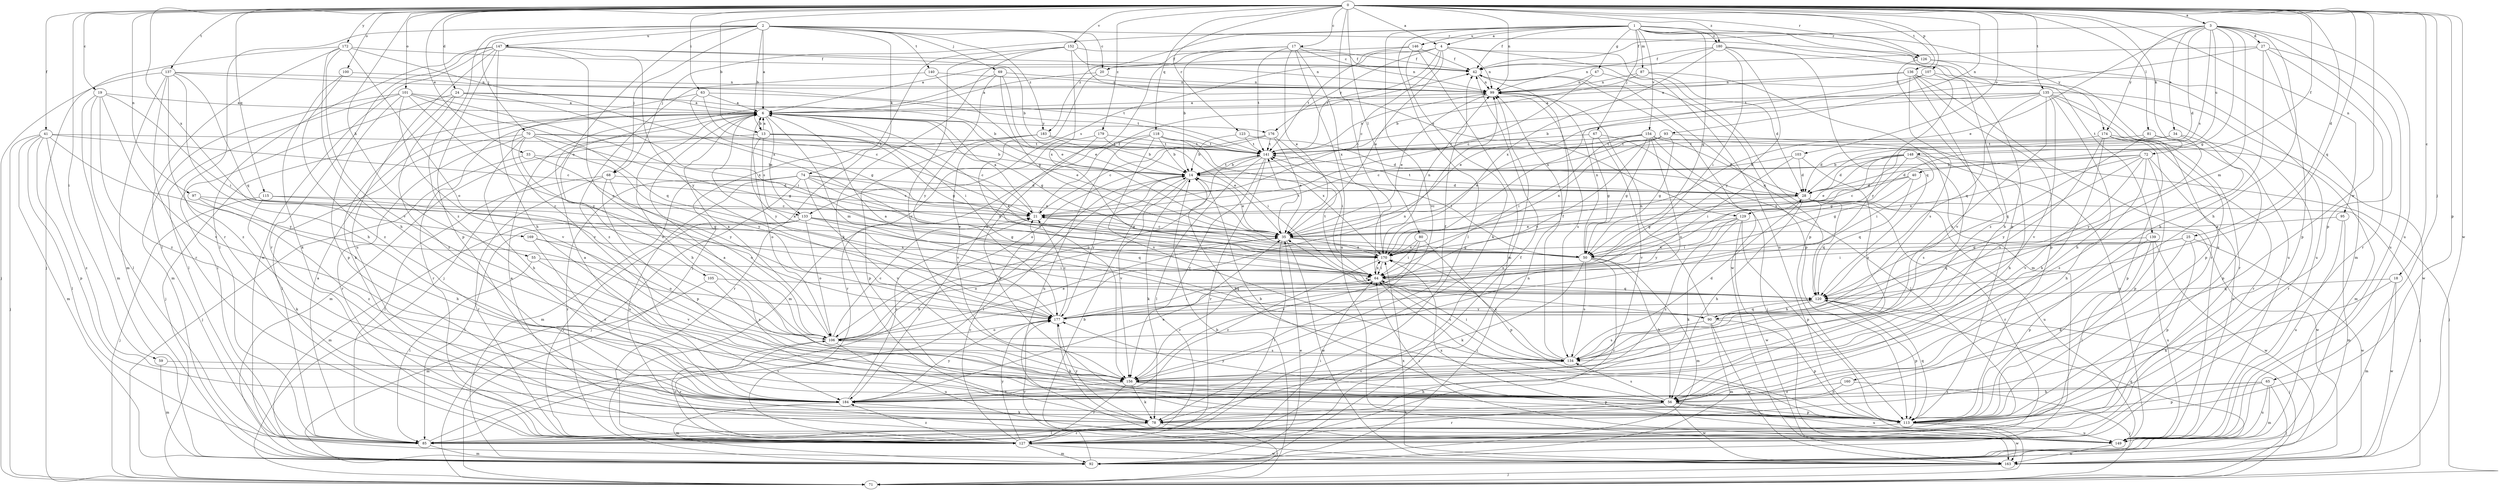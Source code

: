 strict digraph  {
0;
1;
2;
3;
4;
6;
13;
14;
17;
18;
19;
20;
21;
24;
25;
27;
28;
33;
34;
35;
40;
41;
42;
47;
50;
55;
56;
59;
63;
64;
65;
67;
68;
69;
70;
71;
72;
74;
78;
80;
81;
85;
87;
90;
92;
93;
95;
97;
99;
100;
101;
103;
105;
106;
107;
113;
115;
118;
120;
123;
126;
127;
129;
133;
134;
135;
136;
137;
139;
140;
141;
146;
147;
148;
149;
152;
154;
156;
160;
163;
169;
170;
172;
174;
176;
177;
179;
180;
183;
184;
0 -> 3  [label=a];
0 -> 4  [label=a];
0 -> 13  [label=b];
0 -> 17  [label=c];
0 -> 18  [label=c];
0 -> 19  [label=c];
0 -> 24  [label=d];
0 -> 25  [label=d];
0 -> 33  [label=e];
0 -> 40  [label=f];
0 -> 41  [label=f];
0 -> 55  [label=h];
0 -> 59  [label=i];
0 -> 63  [label=i];
0 -> 64  [label=i];
0 -> 65  [label=j];
0 -> 72  [label=k];
0 -> 80  [label=l];
0 -> 81  [label=l];
0 -> 93  [label=n];
0 -> 95  [label=n];
0 -> 97  [label=n];
0 -> 99  [label=n];
0 -> 100  [label=o];
0 -> 101  [label=o];
0 -> 103  [label=o];
0 -> 107  [label=p];
0 -> 113  [label=p];
0 -> 115  [label=q];
0 -> 118  [label=q];
0 -> 120  [label=q];
0 -> 123  [label=r];
0 -> 126  [label=r];
0 -> 135  [label=t];
0 -> 136  [label=t];
0 -> 137  [label=t];
0 -> 152  [label=v];
0 -> 160  [label=w];
0 -> 163  [label=w];
0 -> 169  [label=x];
0 -> 172  [label=y];
0 -> 179  [label=z];
0 -> 180  [label=z];
1 -> 4  [label=a];
1 -> 42  [label=f];
1 -> 47  [label=g];
1 -> 50  [label=g];
1 -> 67  [label=j];
1 -> 68  [label=j];
1 -> 85  [label=l];
1 -> 87  [label=m];
1 -> 113  [label=p];
1 -> 126  [label=r];
1 -> 139  [label=t];
1 -> 146  [label=u];
1 -> 154  [label=v];
1 -> 156  [label=v];
1 -> 174  [label=y];
1 -> 180  [label=z];
1 -> 183  [label=z];
2 -> 6  [label=a];
2 -> 13  [label=b];
2 -> 20  [label=c];
2 -> 68  [label=j];
2 -> 69  [label=j];
2 -> 70  [label=j];
2 -> 74  [label=k];
2 -> 105  [label=o];
2 -> 126  [label=r];
2 -> 127  [label=r];
2 -> 129  [label=s];
2 -> 140  [label=t];
2 -> 147  [label=u];
2 -> 183  [label=z];
2 -> 184  [label=z];
3 -> 27  [label=d];
3 -> 28  [label=d];
3 -> 34  [label=e];
3 -> 35  [label=e];
3 -> 42  [label=f];
3 -> 50  [label=g];
3 -> 56  [label=h];
3 -> 90  [label=m];
3 -> 113  [label=p];
3 -> 129  [label=s];
3 -> 148  [label=u];
3 -> 149  [label=u];
3 -> 174  [label=y];
4 -> 20  [label=c];
4 -> 21  [label=c];
4 -> 35  [label=e];
4 -> 99  [label=n];
4 -> 113  [label=p];
4 -> 133  [label=s];
4 -> 141  [label=t];
4 -> 149  [label=u];
4 -> 176  [label=y];
6 -> 13  [label=b];
6 -> 35  [label=e];
6 -> 50  [label=g];
6 -> 56  [label=h];
6 -> 64  [label=i];
6 -> 71  [label=j];
6 -> 90  [label=m];
6 -> 127  [label=r];
6 -> 133  [label=s];
6 -> 176  [label=y];
6 -> 177  [label=y];
13 -> 6  [label=a];
13 -> 21  [label=c];
13 -> 50  [label=g];
13 -> 92  [label=m];
13 -> 106  [label=o];
13 -> 133  [label=s];
13 -> 141  [label=t];
14 -> 28  [label=d];
14 -> 35  [label=e];
14 -> 78  [label=k];
14 -> 85  [label=l];
14 -> 141  [label=t];
14 -> 156  [label=v];
14 -> 177  [label=y];
17 -> 14  [label=b];
17 -> 35  [label=e];
17 -> 42  [label=f];
17 -> 99  [label=n];
17 -> 141  [label=t];
17 -> 149  [label=u];
17 -> 170  [label=x];
17 -> 184  [label=z];
18 -> 78  [label=k];
18 -> 92  [label=m];
18 -> 120  [label=q];
18 -> 163  [label=w];
19 -> 6  [label=a];
19 -> 64  [label=i];
19 -> 85  [label=l];
19 -> 92  [label=m];
19 -> 156  [label=v];
19 -> 184  [label=z];
20 -> 6  [label=a];
20 -> 99  [label=n];
20 -> 156  [label=v];
21 -> 6  [label=a];
21 -> 35  [label=e];
21 -> 42  [label=f];
24 -> 6  [label=a];
24 -> 14  [label=b];
24 -> 64  [label=i];
24 -> 78  [label=k];
24 -> 85  [label=l];
24 -> 184  [label=z];
25 -> 50  [label=g];
25 -> 64  [label=i];
25 -> 78  [label=k];
25 -> 113  [label=p];
25 -> 120  [label=q];
25 -> 163  [label=w];
27 -> 42  [label=f];
27 -> 56  [label=h];
27 -> 113  [label=p];
27 -> 127  [label=r];
27 -> 141  [label=t];
27 -> 149  [label=u];
28 -> 21  [label=c];
28 -> 50  [label=g];
28 -> 56  [label=h];
28 -> 71  [label=j];
28 -> 120  [label=q];
28 -> 127  [label=r];
28 -> 141  [label=t];
28 -> 149  [label=u];
28 -> 163  [label=w];
28 -> 177  [label=y];
33 -> 14  [label=b];
33 -> 71  [label=j];
33 -> 177  [label=y];
34 -> 28  [label=d];
34 -> 141  [label=t];
34 -> 177  [label=y];
34 -> 184  [label=z];
35 -> 21  [label=c];
35 -> 50  [label=g];
35 -> 85  [label=l];
35 -> 106  [label=o];
35 -> 141  [label=t];
35 -> 163  [label=w];
35 -> 170  [label=x];
40 -> 21  [label=c];
40 -> 28  [label=d];
40 -> 50  [label=g];
40 -> 120  [label=q];
41 -> 21  [label=c];
41 -> 71  [label=j];
41 -> 85  [label=l];
41 -> 92  [label=m];
41 -> 113  [label=p];
41 -> 141  [label=t];
41 -> 177  [label=y];
41 -> 184  [label=z];
42 -> 99  [label=n];
42 -> 120  [label=q];
42 -> 163  [label=w];
47 -> 21  [label=c];
47 -> 99  [label=n];
47 -> 113  [label=p];
50 -> 56  [label=h];
50 -> 78  [label=k];
50 -> 92  [label=m];
50 -> 99  [label=n];
50 -> 127  [label=r];
50 -> 134  [label=s];
50 -> 141  [label=t];
55 -> 64  [label=i];
55 -> 85  [label=l];
55 -> 156  [label=v];
56 -> 6  [label=a];
56 -> 14  [label=b];
56 -> 78  [label=k];
56 -> 113  [label=p];
56 -> 127  [label=r];
56 -> 134  [label=s];
56 -> 149  [label=u];
56 -> 163  [label=w];
56 -> 177  [label=y];
59 -> 92  [label=m];
59 -> 156  [label=v];
63 -> 6  [label=a];
63 -> 21  [label=c];
63 -> 50  [label=g];
63 -> 141  [label=t];
63 -> 156  [label=v];
64 -> 120  [label=q];
64 -> 134  [label=s];
64 -> 141  [label=t];
64 -> 156  [label=v];
64 -> 170  [label=x];
65 -> 56  [label=h];
65 -> 71  [label=j];
65 -> 92  [label=m];
65 -> 113  [label=p];
65 -> 149  [label=u];
65 -> 184  [label=z];
67 -> 50  [label=g];
67 -> 71  [label=j];
67 -> 141  [label=t];
67 -> 156  [label=v];
68 -> 28  [label=d];
68 -> 85  [label=l];
68 -> 106  [label=o];
68 -> 113  [label=p];
68 -> 127  [label=r];
69 -> 35  [label=e];
69 -> 50  [label=g];
69 -> 71  [label=j];
69 -> 99  [label=n];
69 -> 177  [label=y];
70 -> 14  [label=b];
70 -> 50  [label=g];
70 -> 56  [label=h];
70 -> 85  [label=l];
70 -> 106  [label=o];
70 -> 127  [label=r];
70 -> 141  [label=t];
70 -> 177  [label=y];
71 -> 14  [label=b];
72 -> 14  [label=b];
72 -> 28  [label=d];
72 -> 56  [label=h];
72 -> 113  [label=p];
72 -> 149  [label=u];
72 -> 156  [label=v];
72 -> 170  [label=x];
72 -> 177  [label=y];
74 -> 21  [label=c];
74 -> 28  [label=d];
74 -> 35  [label=e];
74 -> 71  [label=j];
74 -> 92  [label=m];
74 -> 127  [label=r];
74 -> 149  [label=u];
74 -> 156  [label=v];
74 -> 170  [label=x];
78 -> 71  [label=j];
78 -> 127  [label=r];
78 -> 177  [label=y];
80 -> 64  [label=i];
80 -> 113  [label=p];
80 -> 156  [label=v];
80 -> 170  [label=x];
81 -> 113  [label=p];
81 -> 120  [label=q];
81 -> 127  [label=r];
81 -> 141  [label=t];
85 -> 6  [label=a];
85 -> 14  [label=b];
85 -> 92  [label=m];
85 -> 99  [label=n];
87 -> 14  [label=b];
87 -> 28  [label=d];
87 -> 92  [label=m];
87 -> 99  [label=n];
90 -> 6  [label=a];
90 -> 35  [label=e];
90 -> 92  [label=m];
90 -> 99  [label=n];
90 -> 113  [label=p];
90 -> 120  [label=q];
90 -> 134  [label=s];
90 -> 163  [label=w];
92 -> 14  [label=b];
92 -> 35  [label=e];
92 -> 99  [label=n];
92 -> 120  [label=q];
93 -> 21  [label=c];
93 -> 50  [label=g];
93 -> 56  [label=h];
93 -> 141  [label=t];
93 -> 170  [label=x];
95 -> 35  [label=e];
95 -> 92  [label=m];
95 -> 149  [label=u];
97 -> 21  [label=c];
97 -> 56  [label=h];
97 -> 184  [label=z];
99 -> 6  [label=a];
99 -> 35  [label=e];
99 -> 134  [label=s];
100 -> 78  [label=k];
100 -> 99  [label=n];
100 -> 184  [label=z];
101 -> 6  [label=a];
101 -> 85  [label=l];
101 -> 92  [label=m];
101 -> 113  [label=p];
101 -> 120  [label=q];
101 -> 156  [label=v];
101 -> 170  [label=x];
101 -> 177  [label=y];
103 -> 14  [label=b];
103 -> 28  [label=d];
103 -> 64  [label=i];
103 -> 134  [label=s];
105 -> 92  [label=m];
105 -> 120  [label=q];
105 -> 134  [label=s];
106 -> 6  [label=a];
106 -> 21  [label=c];
106 -> 35  [label=e];
106 -> 99  [label=n];
106 -> 127  [label=r];
106 -> 134  [label=s];
106 -> 149  [label=u];
107 -> 99  [label=n];
107 -> 149  [label=u];
107 -> 170  [label=x];
107 -> 177  [label=y];
113 -> 14  [label=b];
113 -> 64  [label=i];
113 -> 85  [label=l];
113 -> 120  [label=q];
113 -> 149  [label=u];
113 -> 163  [label=w];
115 -> 21  [label=c];
115 -> 50  [label=g];
115 -> 71  [label=j];
115 -> 78  [label=k];
118 -> 14  [label=b];
118 -> 64  [label=i];
118 -> 92  [label=m];
118 -> 134  [label=s];
118 -> 141  [label=t];
118 -> 149  [label=u];
118 -> 170  [label=x];
120 -> 6  [label=a];
120 -> 71  [label=j];
120 -> 113  [label=p];
120 -> 177  [label=y];
120 -> 90  [label=h];
123 -> 14  [label=b];
123 -> 28  [label=d];
123 -> 141  [label=t];
126 -> 92  [label=m];
126 -> 149  [label=u];
126 -> 184  [label=z];
127 -> 21  [label=c];
127 -> 42  [label=f];
127 -> 64  [label=i];
127 -> 92  [label=m];
127 -> 106  [label=o];
127 -> 163  [label=w];
127 -> 177  [label=y];
127 -> 184  [label=z];
129 -> 35  [label=e];
129 -> 64  [label=i];
129 -> 78  [label=k];
129 -> 113  [label=p];
129 -> 163  [label=w];
129 -> 184  [label=z];
133 -> 35  [label=e];
133 -> 50  [label=g];
133 -> 85  [label=l];
133 -> 92  [label=m];
133 -> 106  [label=o];
133 -> 120  [label=q];
133 -> 127  [label=r];
134 -> 28  [label=d];
134 -> 42  [label=f];
134 -> 64  [label=i];
134 -> 156  [label=v];
134 -> 170  [label=x];
135 -> 6  [label=a];
135 -> 14  [label=b];
135 -> 35  [label=e];
135 -> 56  [label=h];
135 -> 113  [label=p];
135 -> 120  [label=q];
135 -> 127  [label=r];
135 -> 134  [label=s];
135 -> 156  [label=v];
135 -> 163  [label=w];
136 -> 6  [label=a];
136 -> 99  [label=n];
136 -> 113  [label=p];
136 -> 127  [label=r];
136 -> 134  [label=s];
136 -> 149  [label=u];
136 -> 156  [label=v];
137 -> 56  [label=h];
137 -> 71  [label=j];
137 -> 92  [label=m];
137 -> 99  [label=n];
137 -> 120  [label=q];
137 -> 127  [label=r];
137 -> 141  [label=t];
137 -> 184  [label=z];
139 -> 85  [label=l];
139 -> 113  [label=p];
139 -> 149  [label=u];
139 -> 163  [label=w];
139 -> 170  [label=x];
140 -> 35  [label=e];
140 -> 99  [label=n];
140 -> 184  [label=z];
141 -> 14  [label=b];
141 -> 85  [label=l];
141 -> 99  [label=n];
141 -> 106  [label=o];
141 -> 127  [label=r];
141 -> 156  [label=v];
146 -> 6  [label=a];
146 -> 42  [label=f];
146 -> 78  [label=k];
146 -> 92  [label=m];
146 -> 141  [label=t];
147 -> 14  [label=b];
147 -> 42  [label=f];
147 -> 56  [label=h];
147 -> 85  [label=l];
147 -> 106  [label=o];
147 -> 113  [label=p];
147 -> 127  [label=r];
147 -> 149  [label=u];
147 -> 163  [label=w];
147 -> 177  [label=y];
148 -> 14  [label=b];
148 -> 28  [label=d];
148 -> 35  [label=e];
148 -> 50  [label=g];
148 -> 64  [label=i];
148 -> 71  [label=j];
148 -> 134  [label=s];
148 -> 170  [label=x];
149 -> 6  [label=a];
149 -> 64  [label=i];
149 -> 163  [label=w];
149 -> 170  [label=x];
152 -> 42  [label=f];
152 -> 71  [label=j];
152 -> 78  [label=k];
152 -> 99  [label=n];
152 -> 156  [label=v];
152 -> 170  [label=x];
154 -> 28  [label=d];
154 -> 35  [label=e];
154 -> 50  [label=g];
154 -> 64  [label=i];
154 -> 85  [label=l];
154 -> 106  [label=o];
154 -> 141  [label=t];
154 -> 149  [label=u];
154 -> 177  [label=y];
156 -> 42  [label=f];
156 -> 56  [label=h];
156 -> 78  [label=k];
156 -> 113  [label=p];
156 -> 127  [label=r];
156 -> 184  [label=z];
160 -> 56  [label=h];
160 -> 71  [label=j];
160 -> 184  [label=z];
163 -> 71  [label=j];
163 -> 170  [label=x];
163 -> 177  [label=y];
169 -> 106  [label=o];
169 -> 170  [label=x];
169 -> 184  [label=z];
170 -> 64  [label=i];
170 -> 99  [label=n];
170 -> 184  [label=z];
172 -> 42  [label=f];
172 -> 56  [label=h];
172 -> 71  [label=j];
172 -> 85  [label=l];
172 -> 106  [label=o];
172 -> 156  [label=v];
172 -> 170  [label=x];
174 -> 56  [label=h];
174 -> 92  [label=m];
174 -> 113  [label=p];
174 -> 127  [label=r];
174 -> 134  [label=s];
174 -> 141  [label=t];
176 -> 21  [label=c];
176 -> 35  [label=e];
176 -> 64  [label=i];
176 -> 106  [label=o];
176 -> 141  [label=t];
177 -> 6  [label=a];
177 -> 21  [label=c];
177 -> 64  [label=i];
177 -> 78  [label=k];
177 -> 106  [label=o];
179 -> 35  [label=e];
179 -> 113  [label=p];
179 -> 127  [label=r];
179 -> 141  [label=t];
180 -> 42  [label=f];
180 -> 56  [label=h];
180 -> 64  [label=i];
180 -> 99  [label=n];
180 -> 120  [label=q];
180 -> 170  [label=x];
180 -> 177  [label=y];
183 -> 14  [label=b];
183 -> 113  [label=p];
183 -> 127  [label=r];
183 -> 141  [label=t];
183 -> 156  [label=v];
184 -> 6  [label=a];
184 -> 21  [label=c];
184 -> 35  [label=e];
184 -> 78  [label=k];
184 -> 92  [label=m];
184 -> 177  [label=y];
}
